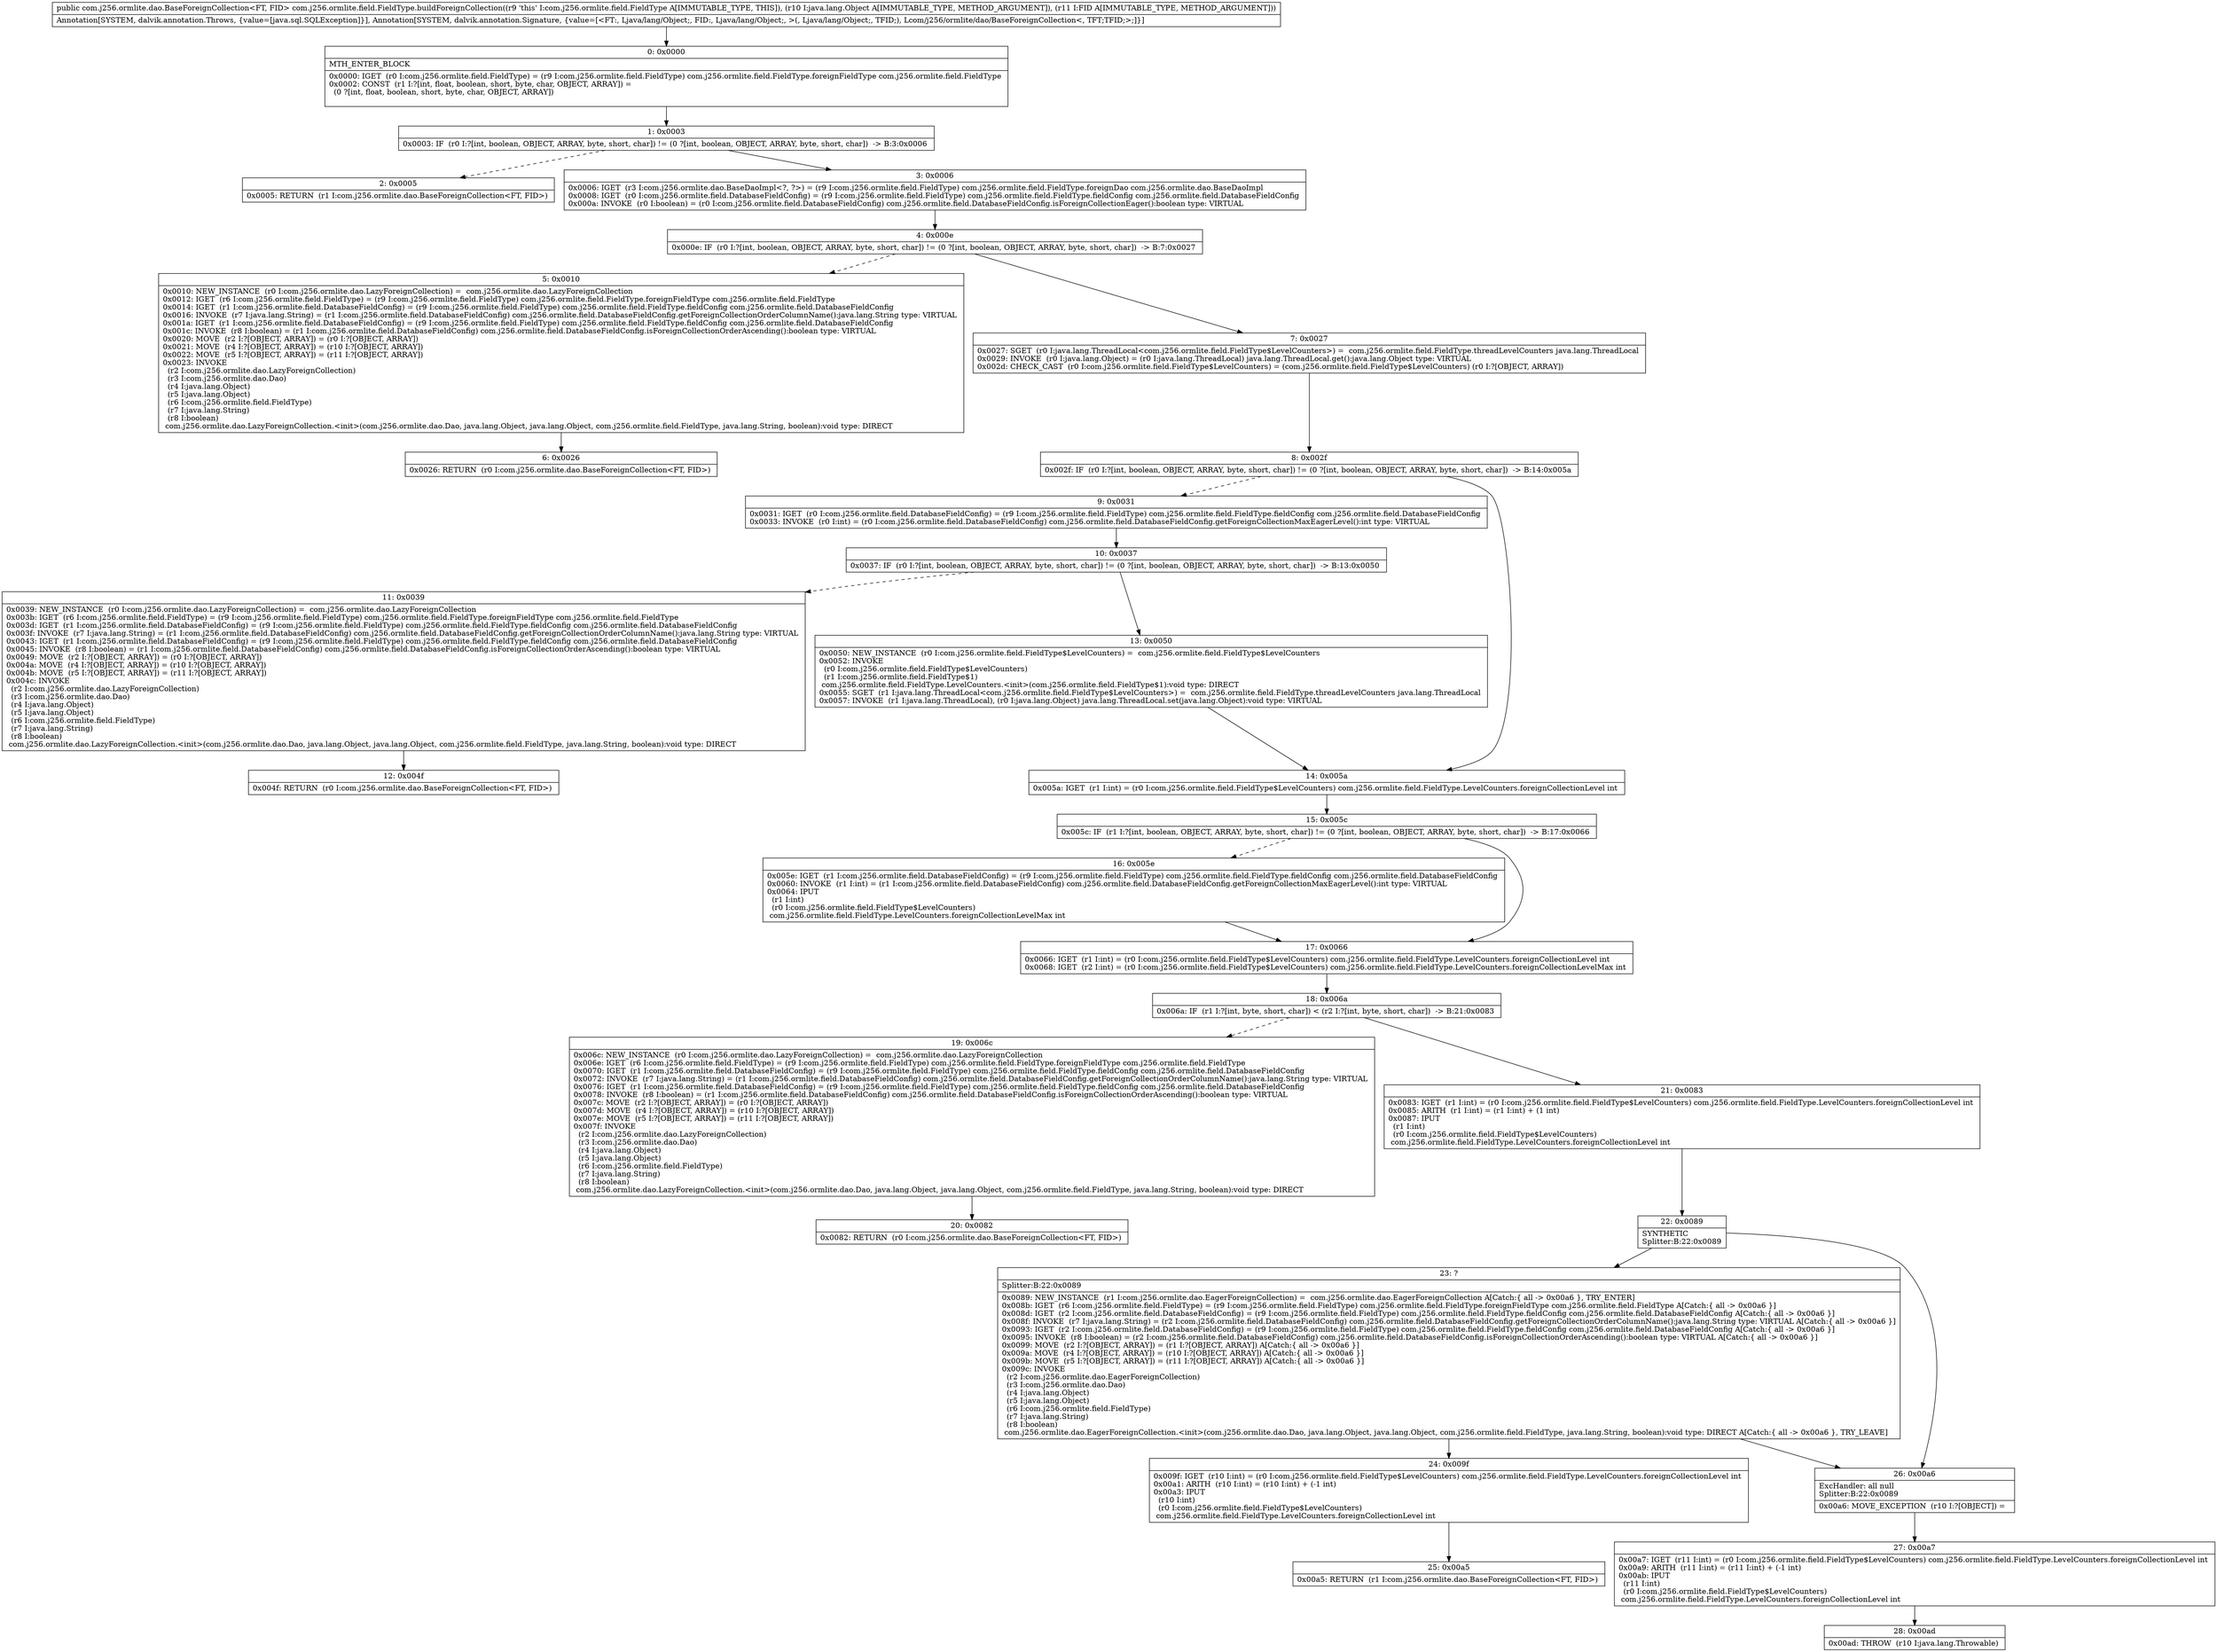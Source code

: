 digraph "CFG forcom.j256.ormlite.field.FieldType.buildForeignCollection(Ljava\/lang\/Object;Ljava\/lang\/Object;)Lcom\/j256\/ormlite\/dao\/BaseForeignCollection;" {
Node_0 [shape=record,label="{0\:\ 0x0000|MTH_ENTER_BLOCK\l|0x0000: IGET  (r0 I:com.j256.ormlite.field.FieldType) = (r9 I:com.j256.ormlite.field.FieldType) com.j256.ormlite.field.FieldType.foreignFieldType com.j256.ormlite.field.FieldType \l0x0002: CONST  (r1 I:?[int, float, boolean, short, byte, char, OBJECT, ARRAY]) = \l  (0 ?[int, float, boolean, short, byte, char, OBJECT, ARRAY])\l \l}"];
Node_1 [shape=record,label="{1\:\ 0x0003|0x0003: IF  (r0 I:?[int, boolean, OBJECT, ARRAY, byte, short, char]) != (0 ?[int, boolean, OBJECT, ARRAY, byte, short, char])  \-\> B:3:0x0006 \l}"];
Node_2 [shape=record,label="{2\:\ 0x0005|0x0005: RETURN  (r1 I:com.j256.ormlite.dao.BaseForeignCollection\<FT, FID\>) \l}"];
Node_3 [shape=record,label="{3\:\ 0x0006|0x0006: IGET  (r3 I:com.j256.ormlite.dao.BaseDaoImpl\<?, ?\>) = (r9 I:com.j256.ormlite.field.FieldType) com.j256.ormlite.field.FieldType.foreignDao com.j256.ormlite.dao.BaseDaoImpl \l0x0008: IGET  (r0 I:com.j256.ormlite.field.DatabaseFieldConfig) = (r9 I:com.j256.ormlite.field.FieldType) com.j256.ormlite.field.FieldType.fieldConfig com.j256.ormlite.field.DatabaseFieldConfig \l0x000a: INVOKE  (r0 I:boolean) = (r0 I:com.j256.ormlite.field.DatabaseFieldConfig) com.j256.ormlite.field.DatabaseFieldConfig.isForeignCollectionEager():boolean type: VIRTUAL \l}"];
Node_4 [shape=record,label="{4\:\ 0x000e|0x000e: IF  (r0 I:?[int, boolean, OBJECT, ARRAY, byte, short, char]) != (0 ?[int, boolean, OBJECT, ARRAY, byte, short, char])  \-\> B:7:0x0027 \l}"];
Node_5 [shape=record,label="{5\:\ 0x0010|0x0010: NEW_INSTANCE  (r0 I:com.j256.ormlite.dao.LazyForeignCollection) =  com.j256.ormlite.dao.LazyForeignCollection \l0x0012: IGET  (r6 I:com.j256.ormlite.field.FieldType) = (r9 I:com.j256.ormlite.field.FieldType) com.j256.ormlite.field.FieldType.foreignFieldType com.j256.ormlite.field.FieldType \l0x0014: IGET  (r1 I:com.j256.ormlite.field.DatabaseFieldConfig) = (r9 I:com.j256.ormlite.field.FieldType) com.j256.ormlite.field.FieldType.fieldConfig com.j256.ormlite.field.DatabaseFieldConfig \l0x0016: INVOKE  (r7 I:java.lang.String) = (r1 I:com.j256.ormlite.field.DatabaseFieldConfig) com.j256.ormlite.field.DatabaseFieldConfig.getForeignCollectionOrderColumnName():java.lang.String type: VIRTUAL \l0x001a: IGET  (r1 I:com.j256.ormlite.field.DatabaseFieldConfig) = (r9 I:com.j256.ormlite.field.FieldType) com.j256.ormlite.field.FieldType.fieldConfig com.j256.ormlite.field.DatabaseFieldConfig \l0x001c: INVOKE  (r8 I:boolean) = (r1 I:com.j256.ormlite.field.DatabaseFieldConfig) com.j256.ormlite.field.DatabaseFieldConfig.isForeignCollectionOrderAscending():boolean type: VIRTUAL \l0x0020: MOVE  (r2 I:?[OBJECT, ARRAY]) = (r0 I:?[OBJECT, ARRAY]) \l0x0021: MOVE  (r4 I:?[OBJECT, ARRAY]) = (r10 I:?[OBJECT, ARRAY]) \l0x0022: MOVE  (r5 I:?[OBJECT, ARRAY]) = (r11 I:?[OBJECT, ARRAY]) \l0x0023: INVOKE  \l  (r2 I:com.j256.ormlite.dao.LazyForeignCollection)\l  (r3 I:com.j256.ormlite.dao.Dao)\l  (r4 I:java.lang.Object)\l  (r5 I:java.lang.Object)\l  (r6 I:com.j256.ormlite.field.FieldType)\l  (r7 I:java.lang.String)\l  (r8 I:boolean)\l com.j256.ormlite.dao.LazyForeignCollection.\<init\>(com.j256.ormlite.dao.Dao, java.lang.Object, java.lang.Object, com.j256.ormlite.field.FieldType, java.lang.String, boolean):void type: DIRECT \l}"];
Node_6 [shape=record,label="{6\:\ 0x0026|0x0026: RETURN  (r0 I:com.j256.ormlite.dao.BaseForeignCollection\<FT, FID\>) \l}"];
Node_7 [shape=record,label="{7\:\ 0x0027|0x0027: SGET  (r0 I:java.lang.ThreadLocal\<com.j256.ormlite.field.FieldType$LevelCounters\>) =  com.j256.ormlite.field.FieldType.threadLevelCounters java.lang.ThreadLocal \l0x0029: INVOKE  (r0 I:java.lang.Object) = (r0 I:java.lang.ThreadLocal) java.lang.ThreadLocal.get():java.lang.Object type: VIRTUAL \l0x002d: CHECK_CAST  (r0 I:com.j256.ormlite.field.FieldType$LevelCounters) = (com.j256.ormlite.field.FieldType$LevelCounters) (r0 I:?[OBJECT, ARRAY]) \l}"];
Node_8 [shape=record,label="{8\:\ 0x002f|0x002f: IF  (r0 I:?[int, boolean, OBJECT, ARRAY, byte, short, char]) != (0 ?[int, boolean, OBJECT, ARRAY, byte, short, char])  \-\> B:14:0x005a \l}"];
Node_9 [shape=record,label="{9\:\ 0x0031|0x0031: IGET  (r0 I:com.j256.ormlite.field.DatabaseFieldConfig) = (r9 I:com.j256.ormlite.field.FieldType) com.j256.ormlite.field.FieldType.fieldConfig com.j256.ormlite.field.DatabaseFieldConfig \l0x0033: INVOKE  (r0 I:int) = (r0 I:com.j256.ormlite.field.DatabaseFieldConfig) com.j256.ormlite.field.DatabaseFieldConfig.getForeignCollectionMaxEagerLevel():int type: VIRTUAL \l}"];
Node_10 [shape=record,label="{10\:\ 0x0037|0x0037: IF  (r0 I:?[int, boolean, OBJECT, ARRAY, byte, short, char]) != (0 ?[int, boolean, OBJECT, ARRAY, byte, short, char])  \-\> B:13:0x0050 \l}"];
Node_11 [shape=record,label="{11\:\ 0x0039|0x0039: NEW_INSTANCE  (r0 I:com.j256.ormlite.dao.LazyForeignCollection) =  com.j256.ormlite.dao.LazyForeignCollection \l0x003b: IGET  (r6 I:com.j256.ormlite.field.FieldType) = (r9 I:com.j256.ormlite.field.FieldType) com.j256.ormlite.field.FieldType.foreignFieldType com.j256.ormlite.field.FieldType \l0x003d: IGET  (r1 I:com.j256.ormlite.field.DatabaseFieldConfig) = (r9 I:com.j256.ormlite.field.FieldType) com.j256.ormlite.field.FieldType.fieldConfig com.j256.ormlite.field.DatabaseFieldConfig \l0x003f: INVOKE  (r7 I:java.lang.String) = (r1 I:com.j256.ormlite.field.DatabaseFieldConfig) com.j256.ormlite.field.DatabaseFieldConfig.getForeignCollectionOrderColumnName():java.lang.String type: VIRTUAL \l0x0043: IGET  (r1 I:com.j256.ormlite.field.DatabaseFieldConfig) = (r9 I:com.j256.ormlite.field.FieldType) com.j256.ormlite.field.FieldType.fieldConfig com.j256.ormlite.field.DatabaseFieldConfig \l0x0045: INVOKE  (r8 I:boolean) = (r1 I:com.j256.ormlite.field.DatabaseFieldConfig) com.j256.ormlite.field.DatabaseFieldConfig.isForeignCollectionOrderAscending():boolean type: VIRTUAL \l0x0049: MOVE  (r2 I:?[OBJECT, ARRAY]) = (r0 I:?[OBJECT, ARRAY]) \l0x004a: MOVE  (r4 I:?[OBJECT, ARRAY]) = (r10 I:?[OBJECT, ARRAY]) \l0x004b: MOVE  (r5 I:?[OBJECT, ARRAY]) = (r11 I:?[OBJECT, ARRAY]) \l0x004c: INVOKE  \l  (r2 I:com.j256.ormlite.dao.LazyForeignCollection)\l  (r3 I:com.j256.ormlite.dao.Dao)\l  (r4 I:java.lang.Object)\l  (r5 I:java.lang.Object)\l  (r6 I:com.j256.ormlite.field.FieldType)\l  (r7 I:java.lang.String)\l  (r8 I:boolean)\l com.j256.ormlite.dao.LazyForeignCollection.\<init\>(com.j256.ormlite.dao.Dao, java.lang.Object, java.lang.Object, com.j256.ormlite.field.FieldType, java.lang.String, boolean):void type: DIRECT \l}"];
Node_12 [shape=record,label="{12\:\ 0x004f|0x004f: RETURN  (r0 I:com.j256.ormlite.dao.BaseForeignCollection\<FT, FID\>) \l}"];
Node_13 [shape=record,label="{13\:\ 0x0050|0x0050: NEW_INSTANCE  (r0 I:com.j256.ormlite.field.FieldType$LevelCounters) =  com.j256.ormlite.field.FieldType$LevelCounters \l0x0052: INVOKE  \l  (r0 I:com.j256.ormlite.field.FieldType$LevelCounters)\l  (r1 I:com.j256.ormlite.field.FieldType$1)\l com.j256.ormlite.field.FieldType.LevelCounters.\<init\>(com.j256.ormlite.field.FieldType$1):void type: DIRECT \l0x0055: SGET  (r1 I:java.lang.ThreadLocal\<com.j256.ormlite.field.FieldType$LevelCounters\>) =  com.j256.ormlite.field.FieldType.threadLevelCounters java.lang.ThreadLocal \l0x0057: INVOKE  (r1 I:java.lang.ThreadLocal), (r0 I:java.lang.Object) java.lang.ThreadLocal.set(java.lang.Object):void type: VIRTUAL \l}"];
Node_14 [shape=record,label="{14\:\ 0x005a|0x005a: IGET  (r1 I:int) = (r0 I:com.j256.ormlite.field.FieldType$LevelCounters) com.j256.ormlite.field.FieldType.LevelCounters.foreignCollectionLevel int \l}"];
Node_15 [shape=record,label="{15\:\ 0x005c|0x005c: IF  (r1 I:?[int, boolean, OBJECT, ARRAY, byte, short, char]) != (0 ?[int, boolean, OBJECT, ARRAY, byte, short, char])  \-\> B:17:0x0066 \l}"];
Node_16 [shape=record,label="{16\:\ 0x005e|0x005e: IGET  (r1 I:com.j256.ormlite.field.DatabaseFieldConfig) = (r9 I:com.j256.ormlite.field.FieldType) com.j256.ormlite.field.FieldType.fieldConfig com.j256.ormlite.field.DatabaseFieldConfig \l0x0060: INVOKE  (r1 I:int) = (r1 I:com.j256.ormlite.field.DatabaseFieldConfig) com.j256.ormlite.field.DatabaseFieldConfig.getForeignCollectionMaxEagerLevel():int type: VIRTUAL \l0x0064: IPUT  \l  (r1 I:int)\l  (r0 I:com.j256.ormlite.field.FieldType$LevelCounters)\l com.j256.ormlite.field.FieldType.LevelCounters.foreignCollectionLevelMax int \l}"];
Node_17 [shape=record,label="{17\:\ 0x0066|0x0066: IGET  (r1 I:int) = (r0 I:com.j256.ormlite.field.FieldType$LevelCounters) com.j256.ormlite.field.FieldType.LevelCounters.foreignCollectionLevel int \l0x0068: IGET  (r2 I:int) = (r0 I:com.j256.ormlite.field.FieldType$LevelCounters) com.j256.ormlite.field.FieldType.LevelCounters.foreignCollectionLevelMax int \l}"];
Node_18 [shape=record,label="{18\:\ 0x006a|0x006a: IF  (r1 I:?[int, byte, short, char]) \< (r2 I:?[int, byte, short, char])  \-\> B:21:0x0083 \l}"];
Node_19 [shape=record,label="{19\:\ 0x006c|0x006c: NEW_INSTANCE  (r0 I:com.j256.ormlite.dao.LazyForeignCollection) =  com.j256.ormlite.dao.LazyForeignCollection \l0x006e: IGET  (r6 I:com.j256.ormlite.field.FieldType) = (r9 I:com.j256.ormlite.field.FieldType) com.j256.ormlite.field.FieldType.foreignFieldType com.j256.ormlite.field.FieldType \l0x0070: IGET  (r1 I:com.j256.ormlite.field.DatabaseFieldConfig) = (r9 I:com.j256.ormlite.field.FieldType) com.j256.ormlite.field.FieldType.fieldConfig com.j256.ormlite.field.DatabaseFieldConfig \l0x0072: INVOKE  (r7 I:java.lang.String) = (r1 I:com.j256.ormlite.field.DatabaseFieldConfig) com.j256.ormlite.field.DatabaseFieldConfig.getForeignCollectionOrderColumnName():java.lang.String type: VIRTUAL \l0x0076: IGET  (r1 I:com.j256.ormlite.field.DatabaseFieldConfig) = (r9 I:com.j256.ormlite.field.FieldType) com.j256.ormlite.field.FieldType.fieldConfig com.j256.ormlite.field.DatabaseFieldConfig \l0x0078: INVOKE  (r8 I:boolean) = (r1 I:com.j256.ormlite.field.DatabaseFieldConfig) com.j256.ormlite.field.DatabaseFieldConfig.isForeignCollectionOrderAscending():boolean type: VIRTUAL \l0x007c: MOVE  (r2 I:?[OBJECT, ARRAY]) = (r0 I:?[OBJECT, ARRAY]) \l0x007d: MOVE  (r4 I:?[OBJECT, ARRAY]) = (r10 I:?[OBJECT, ARRAY]) \l0x007e: MOVE  (r5 I:?[OBJECT, ARRAY]) = (r11 I:?[OBJECT, ARRAY]) \l0x007f: INVOKE  \l  (r2 I:com.j256.ormlite.dao.LazyForeignCollection)\l  (r3 I:com.j256.ormlite.dao.Dao)\l  (r4 I:java.lang.Object)\l  (r5 I:java.lang.Object)\l  (r6 I:com.j256.ormlite.field.FieldType)\l  (r7 I:java.lang.String)\l  (r8 I:boolean)\l com.j256.ormlite.dao.LazyForeignCollection.\<init\>(com.j256.ormlite.dao.Dao, java.lang.Object, java.lang.Object, com.j256.ormlite.field.FieldType, java.lang.String, boolean):void type: DIRECT \l}"];
Node_20 [shape=record,label="{20\:\ 0x0082|0x0082: RETURN  (r0 I:com.j256.ormlite.dao.BaseForeignCollection\<FT, FID\>) \l}"];
Node_21 [shape=record,label="{21\:\ 0x0083|0x0083: IGET  (r1 I:int) = (r0 I:com.j256.ormlite.field.FieldType$LevelCounters) com.j256.ormlite.field.FieldType.LevelCounters.foreignCollectionLevel int \l0x0085: ARITH  (r1 I:int) = (r1 I:int) + (1 int) \l0x0087: IPUT  \l  (r1 I:int)\l  (r0 I:com.j256.ormlite.field.FieldType$LevelCounters)\l com.j256.ormlite.field.FieldType.LevelCounters.foreignCollectionLevel int \l}"];
Node_22 [shape=record,label="{22\:\ 0x0089|SYNTHETIC\lSplitter:B:22:0x0089\l}"];
Node_23 [shape=record,label="{23\:\ ?|Splitter:B:22:0x0089\l|0x0089: NEW_INSTANCE  (r1 I:com.j256.ormlite.dao.EagerForeignCollection) =  com.j256.ormlite.dao.EagerForeignCollection A[Catch:\{ all \-\> 0x00a6 \}, TRY_ENTER]\l0x008b: IGET  (r6 I:com.j256.ormlite.field.FieldType) = (r9 I:com.j256.ormlite.field.FieldType) com.j256.ormlite.field.FieldType.foreignFieldType com.j256.ormlite.field.FieldType A[Catch:\{ all \-\> 0x00a6 \}]\l0x008d: IGET  (r2 I:com.j256.ormlite.field.DatabaseFieldConfig) = (r9 I:com.j256.ormlite.field.FieldType) com.j256.ormlite.field.FieldType.fieldConfig com.j256.ormlite.field.DatabaseFieldConfig A[Catch:\{ all \-\> 0x00a6 \}]\l0x008f: INVOKE  (r7 I:java.lang.String) = (r2 I:com.j256.ormlite.field.DatabaseFieldConfig) com.j256.ormlite.field.DatabaseFieldConfig.getForeignCollectionOrderColumnName():java.lang.String type: VIRTUAL A[Catch:\{ all \-\> 0x00a6 \}]\l0x0093: IGET  (r2 I:com.j256.ormlite.field.DatabaseFieldConfig) = (r9 I:com.j256.ormlite.field.FieldType) com.j256.ormlite.field.FieldType.fieldConfig com.j256.ormlite.field.DatabaseFieldConfig A[Catch:\{ all \-\> 0x00a6 \}]\l0x0095: INVOKE  (r8 I:boolean) = (r2 I:com.j256.ormlite.field.DatabaseFieldConfig) com.j256.ormlite.field.DatabaseFieldConfig.isForeignCollectionOrderAscending():boolean type: VIRTUAL A[Catch:\{ all \-\> 0x00a6 \}]\l0x0099: MOVE  (r2 I:?[OBJECT, ARRAY]) = (r1 I:?[OBJECT, ARRAY]) A[Catch:\{ all \-\> 0x00a6 \}]\l0x009a: MOVE  (r4 I:?[OBJECT, ARRAY]) = (r10 I:?[OBJECT, ARRAY]) A[Catch:\{ all \-\> 0x00a6 \}]\l0x009b: MOVE  (r5 I:?[OBJECT, ARRAY]) = (r11 I:?[OBJECT, ARRAY]) A[Catch:\{ all \-\> 0x00a6 \}]\l0x009c: INVOKE  \l  (r2 I:com.j256.ormlite.dao.EagerForeignCollection)\l  (r3 I:com.j256.ormlite.dao.Dao)\l  (r4 I:java.lang.Object)\l  (r5 I:java.lang.Object)\l  (r6 I:com.j256.ormlite.field.FieldType)\l  (r7 I:java.lang.String)\l  (r8 I:boolean)\l com.j256.ormlite.dao.EagerForeignCollection.\<init\>(com.j256.ormlite.dao.Dao, java.lang.Object, java.lang.Object, com.j256.ormlite.field.FieldType, java.lang.String, boolean):void type: DIRECT A[Catch:\{ all \-\> 0x00a6 \}, TRY_LEAVE]\l}"];
Node_24 [shape=record,label="{24\:\ 0x009f|0x009f: IGET  (r10 I:int) = (r0 I:com.j256.ormlite.field.FieldType$LevelCounters) com.j256.ormlite.field.FieldType.LevelCounters.foreignCollectionLevel int \l0x00a1: ARITH  (r10 I:int) = (r10 I:int) + (\-1 int) \l0x00a3: IPUT  \l  (r10 I:int)\l  (r0 I:com.j256.ormlite.field.FieldType$LevelCounters)\l com.j256.ormlite.field.FieldType.LevelCounters.foreignCollectionLevel int \l}"];
Node_25 [shape=record,label="{25\:\ 0x00a5|0x00a5: RETURN  (r1 I:com.j256.ormlite.dao.BaseForeignCollection\<FT, FID\>) \l}"];
Node_26 [shape=record,label="{26\:\ 0x00a6|ExcHandler: all null\lSplitter:B:22:0x0089\l|0x00a6: MOVE_EXCEPTION  (r10 I:?[OBJECT]) =  \l}"];
Node_27 [shape=record,label="{27\:\ 0x00a7|0x00a7: IGET  (r11 I:int) = (r0 I:com.j256.ormlite.field.FieldType$LevelCounters) com.j256.ormlite.field.FieldType.LevelCounters.foreignCollectionLevel int \l0x00a9: ARITH  (r11 I:int) = (r11 I:int) + (\-1 int) \l0x00ab: IPUT  \l  (r11 I:int)\l  (r0 I:com.j256.ormlite.field.FieldType$LevelCounters)\l com.j256.ormlite.field.FieldType.LevelCounters.foreignCollectionLevel int \l}"];
Node_28 [shape=record,label="{28\:\ 0x00ad|0x00ad: THROW  (r10 I:java.lang.Throwable) \l}"];
MethodNode[shape=record,label="{public com.j256.ormlite.dao.BaseForeignCollection\<FT, FID\> com.j256.ormlite.field.FieldType.buildForeignCollection((r9 'this' I:com.j256.ormlite.field.FieldType A[IMMUTABLE_TYPE, THIS]), (r10 I:java.lang.Object A[IMMUTABLE_TYPE, METHOD_ARGUMENT]), (r11 I:FID A[IMMUTABLE_TYPE, METHOD_ARGUMENT]))  | Annotation[SYSTEM, dalvik.annotation.Throws, \{value=[java.sql.SQLException]\}], Annotation[SYSTEM, dalvik.annotation.Signature, \{value=[\<FT:, Ljava\/lang\/Object;, FID:, Ljava\/lang\/Object;, \>(, Ljava\/lang\/Object;, TFID;), Lcom\/j256\/ormlite\/dao\/BaseForeignCollection\<, TFT;TFID;\>;]\}]\l}"];
MethodNode -> Node_0;
Node_0 -> Node_1;
Node_1 -> Node_2[style=dashed];
Node_1 -> Node_3;
Node_3 -> Node_4;
Node_4 -> Node_5[style=dashed];
Node_4 -> Node_7;
Node_5 -> Node_6;
Node_7 -> Node_8;
Node_8 -> Node_9[style=dashed];
Node_8 -> Node_14;
Node_9 -> Node_10;
Node_10 -> Node_11[style=dashed];
Node_10 -> Node_13;
Node_11 -> Node_12;
Node_13 -> Node_14;
Node_14 -> Node_15;
Node_15 -> Node_16[style=dashed];
Node_15 -> Node_17;
Node_16 -> Node_17;
Node_17 -> Node_18;
Node_18 -> Node_19[style=dashed];
Node_18 -> Node_21;
Node_19 -> Node_20;
Node_21 -> Node_22;
Node_22 -> Node_23;
Node_22 -> Node_26;
Node_23 -> Node_24;
Node_23 -> Node_26;
Node_24 -> Node_25;
Node_26 -> Node_27;
Node_27 -> Node_28;
}

